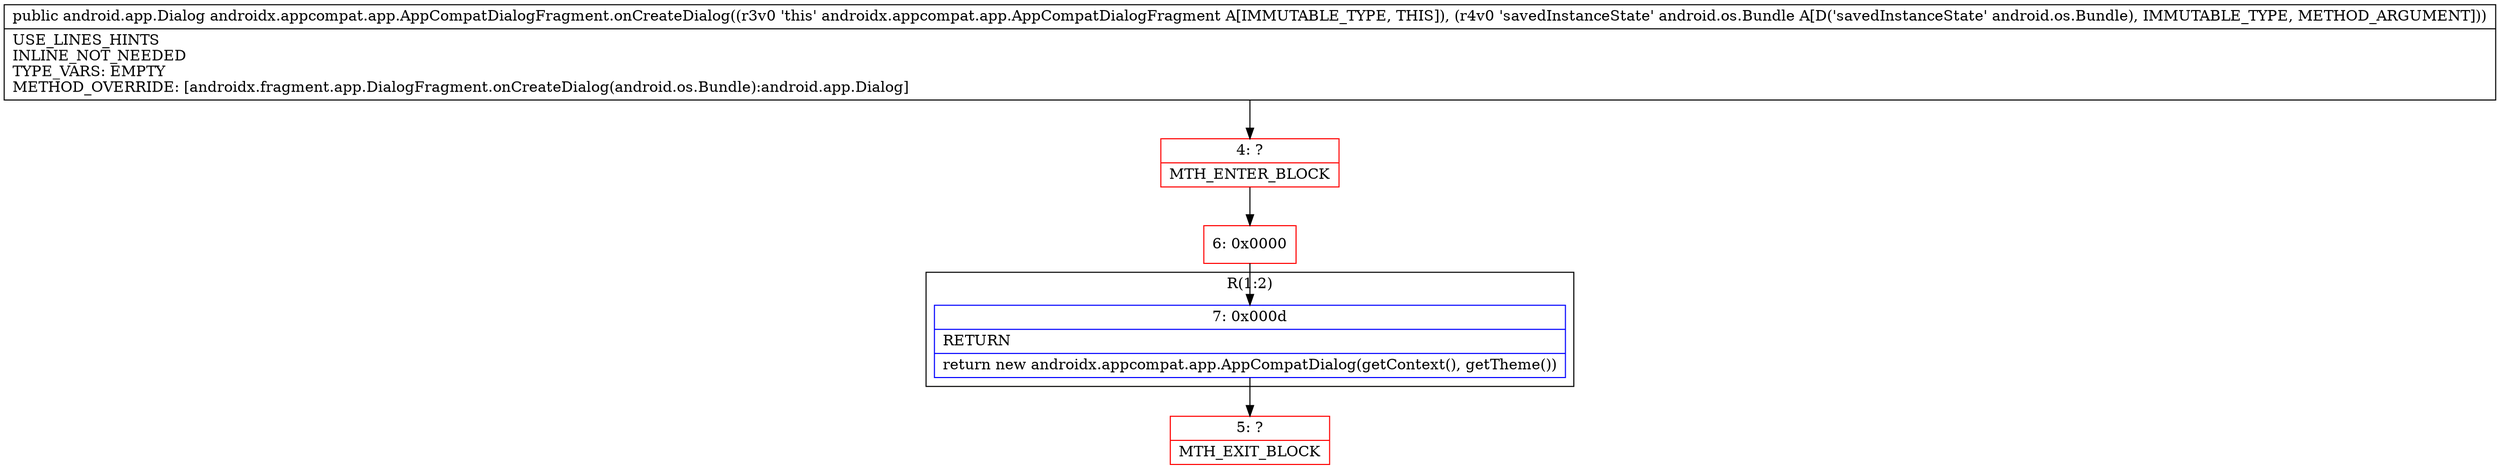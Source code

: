 digraph "CFG forandroidx.appcompat.app.AppCompatDialogFragment.onCreateDialog(Landroid\/os\/Bundle;)Landroid\/app\/Dialog;" {
subgraph cluster_Region_540693415 {
label = "R(1:2)";
node [shape=record,color=blue];
Node_7 [shape=record,label="{7\:\ 0x000d|RETURN\l|return new androidx.appcompat.app.AppCompatDialog(getContext(), getTheme())\l}"];
}
Node_4 [shape=record,color=red,label="{4\:\ ?|MTH_ENTER_BLOCK\l}"];
Node_6 [shape=record,color=red,label="{6\:\ 0x0000}"];
Node_5 [shape=record,color=red,label="{5\:\ ?|MTH_EXIT_BLOCK\l}"];
MethodNode[shape=record,label="{public android.app.Dialog androidx.appcompat.app.AppCompatDialogFragment.onCreateDialog((r3v0 'this' androidx.appcompat.app.AppCompatDialogFragment A[IMMUTABLE_TYPE, THIS]), (r4v0 'savedInstanceState' android.os.Bundle A[D('savedInstanceState' android.os.Bundle), IMMUTABLE_TYPE, METHOD_ARGUMENT]))  | USE_LINES_HINTS\lINLINE_NOT_NEEDED\lTYPE_VARS: EMPTY\lMETHOD_OVERRIDE: [androidx.fragment.app.DialogFragment.onCreateDialog(android.os.Bundle):android.app.Dialog]\l}"];
MethodNode -> Node_4;Node_7 -> Node_5;
Node_4 -> Node_6;
Node_6 -> Node_7;
}

